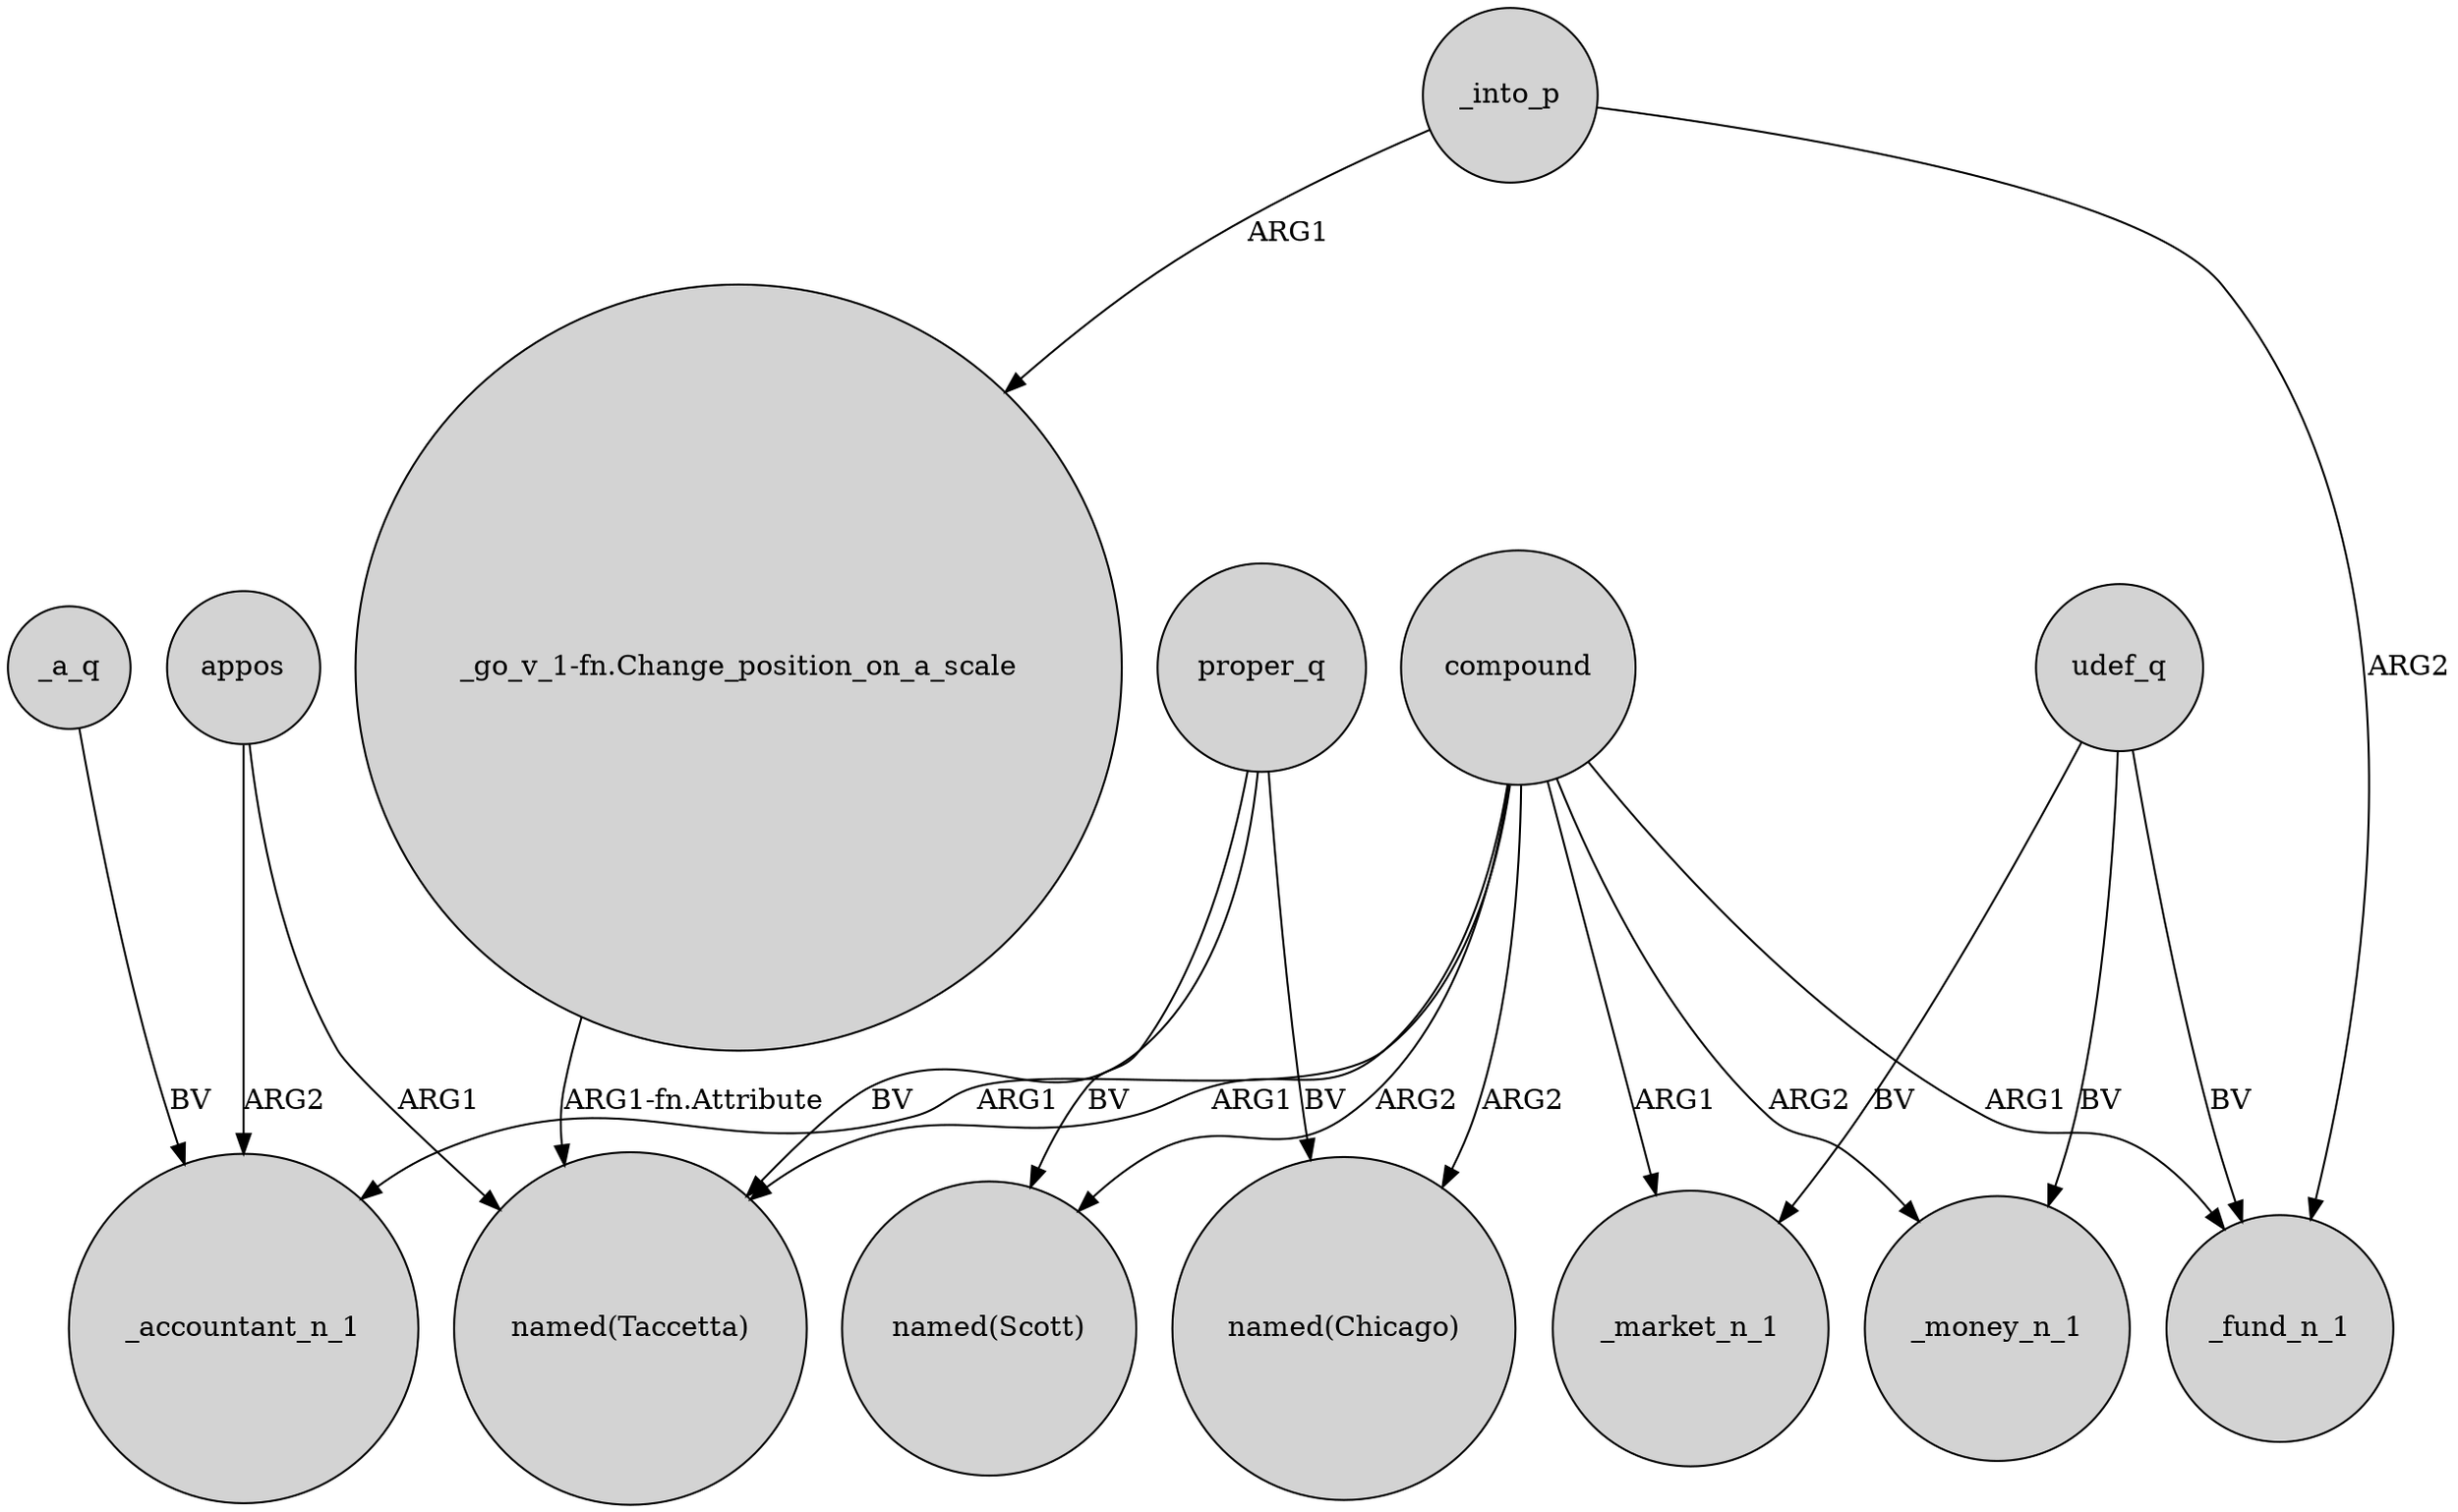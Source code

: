 digraph {
	node [shape=circle style=filled]
	compound -> _accountant_n_1 [label=ARG1]
	udef_q -> _market_n_1 [label=BV]
	proper_q -> "named(Taccetta)" [label=BV]
	"_go_v_1-fn.Change_position_on_a_scale" -> "named(Taccetta)" [label="ARG1-fn.Attribute"]
	udef_q -> _fund_n_1 [label=BV]
	_into_p -> _fund_n_1 [label=ARG2]
	proper_q -> "named(Scott)" [label=BV]
	appos -> "named(Taccetta)" [label=ARG1]
	udef_q -> _money_n_1 [label=BV]
	_into_p -> "_go_v_1-fn.Change_position_on_a_scale" [label=ARG1]
	proper_q -> "named(Chicago)" [label=BV]
	compound -> "named(Chicago)" [label=ARG2]
	compound -> "named(Taccetta)" [label=ARG1]
	compound -> _money_n_1 [label=ARG2]
	appos -> _accountant_n_1 [label=ARG2]
	compound -> "named(Scott)" [label=ARG2]
	_a_q -> _accountant_n_1 [label=BV]
	compound -> _market_n_1 [label=ARG1]
	compound -> _fund_n_1 [label=ARG1]
}
